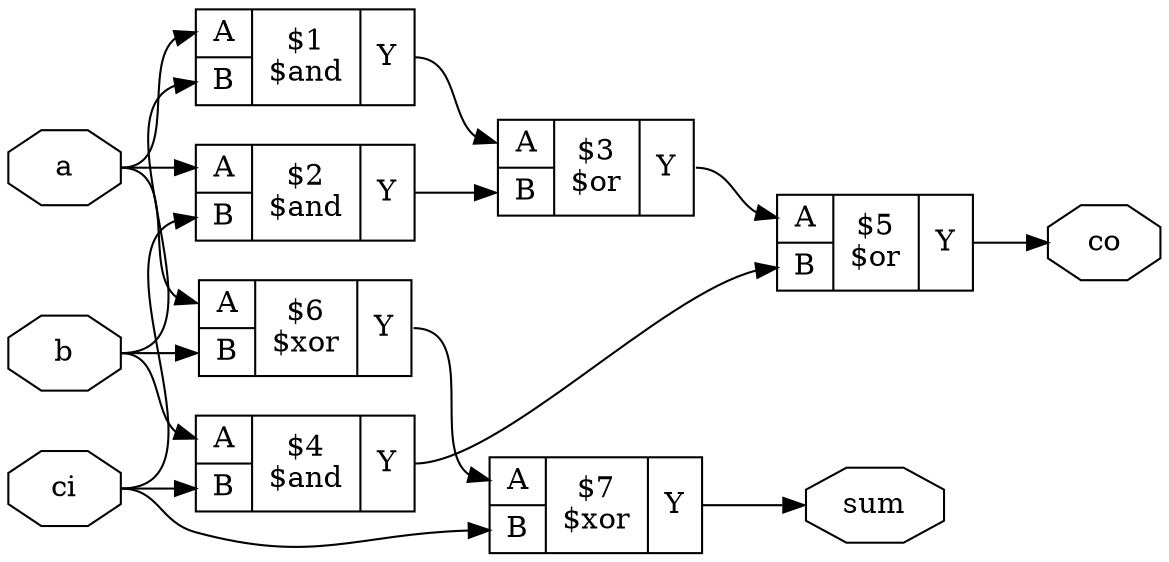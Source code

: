 digraph "fulladderB" {
rankdir="LR";
remincross=true;
n7 [ shape=octagon, label="a", color="black", fontcolor="black" ];
n8 [ shape=octagon, label="b", color="black", fontcolor="black" ];
n9 [ shape=octagon, label="ci", color="black", fontcolor="black" ];
n10 [ shape=octagon, label="co", color="black", fontcolor="black" ];
n11 [ shape=octagon, label="sum", color="black", fontcolor="black" ];
c15 [ shape=record, label="{{<p12> A|<p13> B}|$1\n$and|{<p14> Y}}" ];
c16 [ shape=record, label="{{<p12> A|<p13> B}|$2\n$and|{<p14> Y}}" ];
c17 [ shape=record, label="{{<p12> A|<p13> B}|$4\n$and|{<p14> Y}}" ];
c18 [ shape=record, label="{{<p12> A|<p13> B}|$3\n$or|{<p14> Y}}" ];
c19 [ shape=record, label="{{<p12> A|<p13> B}|$5\n$or|{<p14> Y}}" ];
c20 [ shape=record, label="{{<p12> A|<p13> B}|$6\n$xor|{<p14> Y}}" ];
c21 [ shape=record, label="{{<p12> A|<p13> B}|$7\n$xor|{<p14> Y}}" ];
c19:p14:e -> n10:w [color="black", label=""];
c21:p14:e -> n11:w [color="black", label=""];
c15:p14:e -> c18:p12:w [color="black", label=""];
c16:p14:e -> c18:p13:w [color="black", label=""];
c17:p14:e -> c19:p13:w [color="black", label=""];
c18:p14:e -> c19:p12:w [color="black", label=""];
c20:p14:e -> c21:p12:w [color="black", label=""];
n7:e -> c15:p12:w [color="black", label=""];
n7:e -> c16:p12:w [color="black", label=""];
n7:e -> c20:p12:w [color="black", label=""];
n8:e -> c15:p13:w [color="black", label=""];
n8:e -> c17:p12:w [color="black", label=""];
n8:e -> c20:p13:w [color="black", label=""];
n9:e -> c16:p13:w [color="black", label=""];
n9:e -> c17:p13:w [color="black", label=""];
n9:e -> c21:p13:w [color="black", label=""];
}
